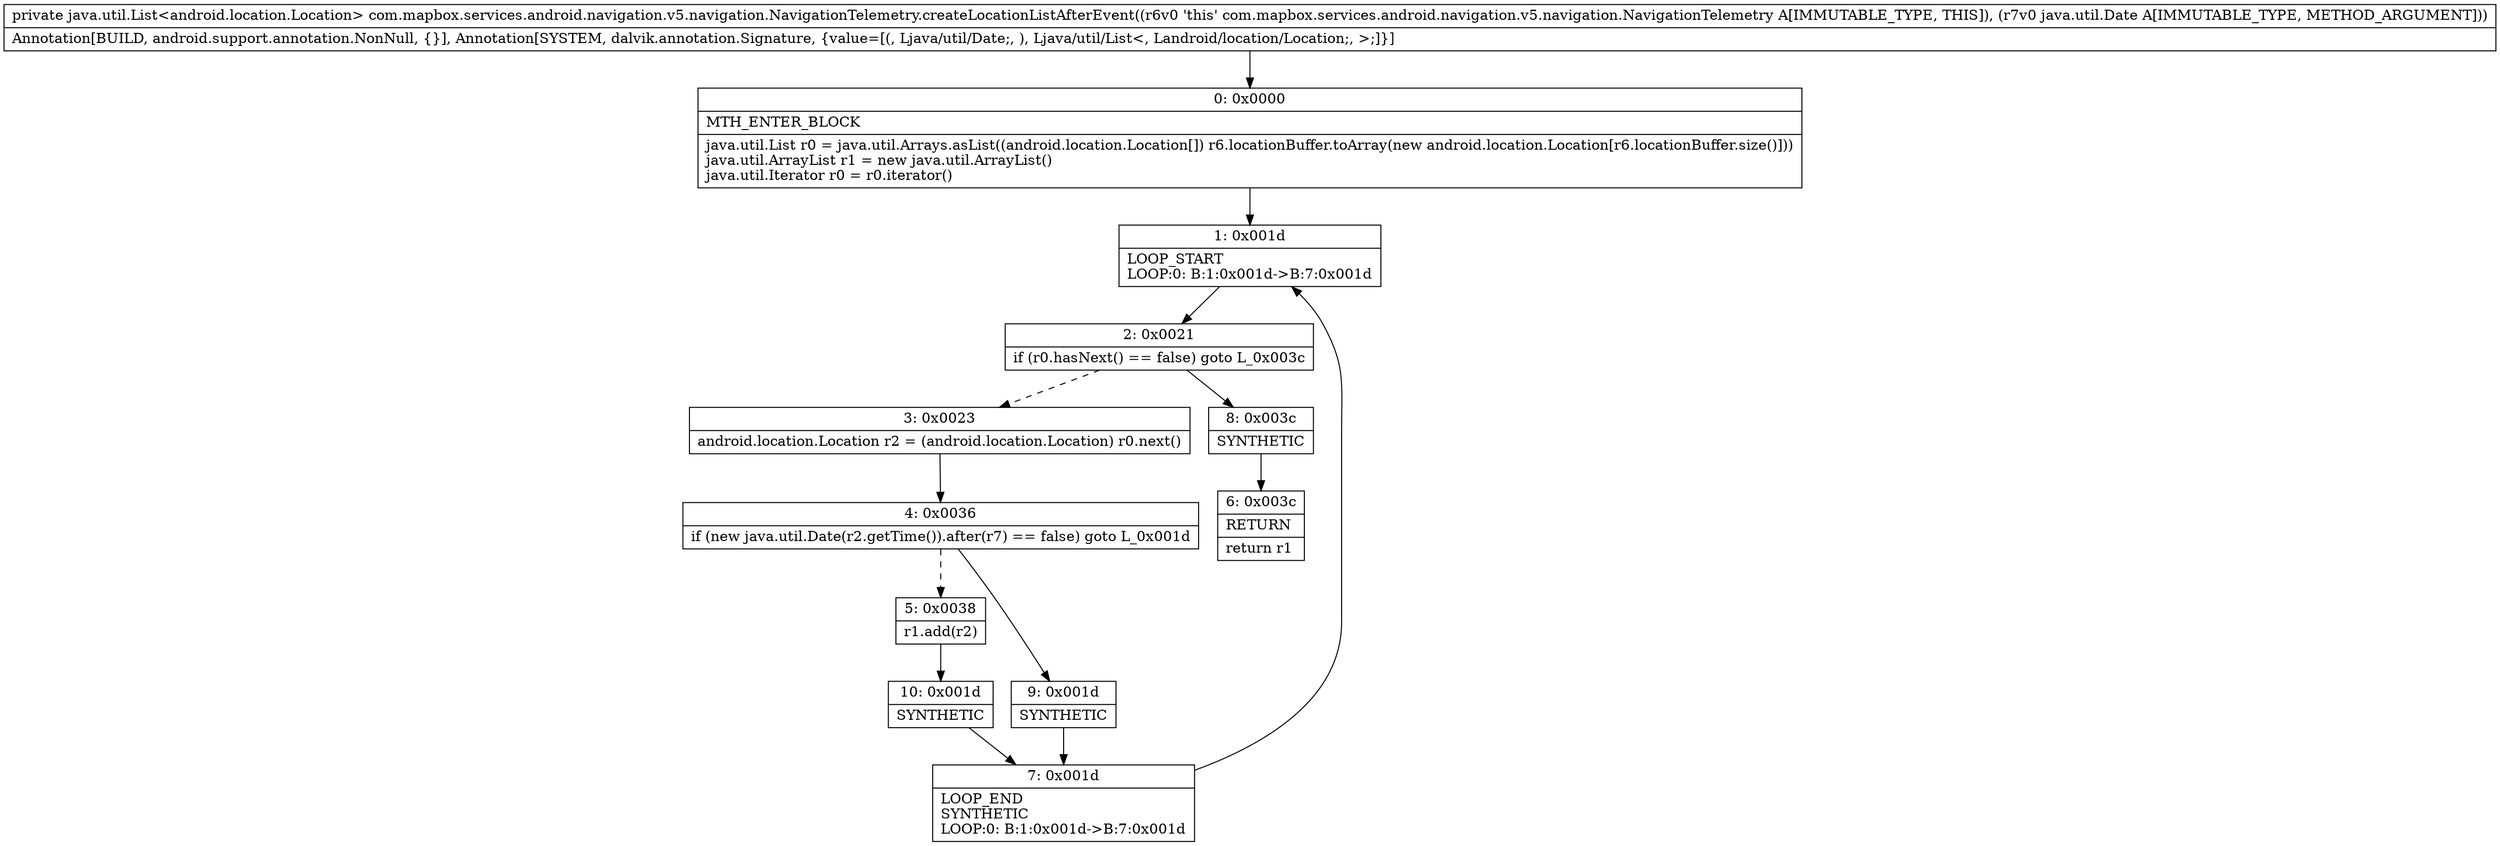 digraph "CFG forcom.mapbox.services.android.navigation.v5.navigation.NavigationTelemetry.createLocationListAfterEvent(Ljava\/util\/Date;)Ljava\/util\/List;" {
Node_0 [shape=record,label="{0\:\ 0x0000|MTH_ENTER_BLOCK\l|java.util.List r0 = java.util.Arrays.asList((android.location.Location[]) r6.locationBuffer.toArray(new android.location.Location[r6.locationBuffer.size()]))\ljava.util.ArrayList r1 = new java.util.ArrayList()\ljava.util.Iterator r0 = r0.iterator()\l}"];
Node_1 [shape=record,label="{1\:\ 0x001d|LOOP_START\lLOOP:0: B:1:0x001d\-\>B:7:0x001d\l}"];
Node_2 [shape=record,label="{2\:\ 0x0021|if (r0.hasNext() == false) goto L_0x003c\l}"];
Node_3 [shape=record,label="{3\:\ 0x0023|android.location.Location r2 = (android.location.Location) r0.next()\l}"];
Node_4 [shape=record,label="{4\:\ 0x0036|if (new java.util.Date(r2.getTime()).after(r7) == false) goto L_0x001d\l}"];
Node_5 [shape=record,label="{5\:\ 0x0038|r1.add(r2)\l}"];
Node_6 [shape=record,label="{6\:\ 0x003c|RETURN\l|return r1\l}"];
Node_7 [shape=record,label="{7\:\ 0x001d|LOOP_END\lSYNTHETIC\lLOOP:0: B:1:0x001d\-\>B:7:0x001d\l}"];
Node_8 [shape=record,label="{8\:\ 0x003c|SYNTHETIC\l}"];
Node_9 [shape=record,label="{9\:\ 0x001d|SYNTHETIC\l}"];
Node_10 [shape=record,label="{10\:\ 0x001d|SYNTHETIC\l}"];
MethodNode[shape=record,label="{private java.util.List\<android.location.Location\> com.mapbox.services.android.navigation.v5.navigation.NavigationTelemetry.createLocationListAfterEvent((r6v0 'this' com.mapbox.services.android.navigation.v5.navigation.NavigationTelemetry A[IMMUTABLE_TYPE, THIS]), (r7v0 java.util.Date A[IMMUTABLE_TYPE, METHOD_ARGUMENT]))  | Annotation[BUILD, android.support.annotation.NonNull, \{\}], Annotation[SYSTEM, dalvik.annotation.Signature, \{value=[(, Ljava\/util\/Date;, ), Ljava\/util\/List\<, Landroid\/location\/Location;, \>;]\}]\l}"];
MethodNode -> Node_0;
Node_0 -> Node_1;
Node_1 -> Node_2;
Node_2 -> Node_3[style=dashed];
Node_2 -> Node_8;
Node_3 -> Node_4;
Node_4 -> Node_5[style=dashed];
Node_4 -> Node_9;
Node_5 -> Node_10;
Node_7 -> Node_1;
Node_8 -> Node_6;
Node_9 -> Node_7;
Node_10 -> Node_7;
}

